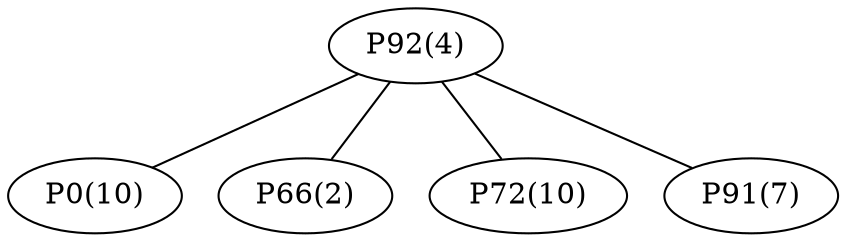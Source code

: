 graph network {
	"P92(4)";
	"P0(10)";
	"P66(2)";
	"P72(10)";
	"P91(7)";
	"P92(4)" -- "P0(10)";
	"P92(4)" -- "P66(2)";
	"P92(4)" -- "P72(10)";
	"P92(4)" -- "P91(7)";
}